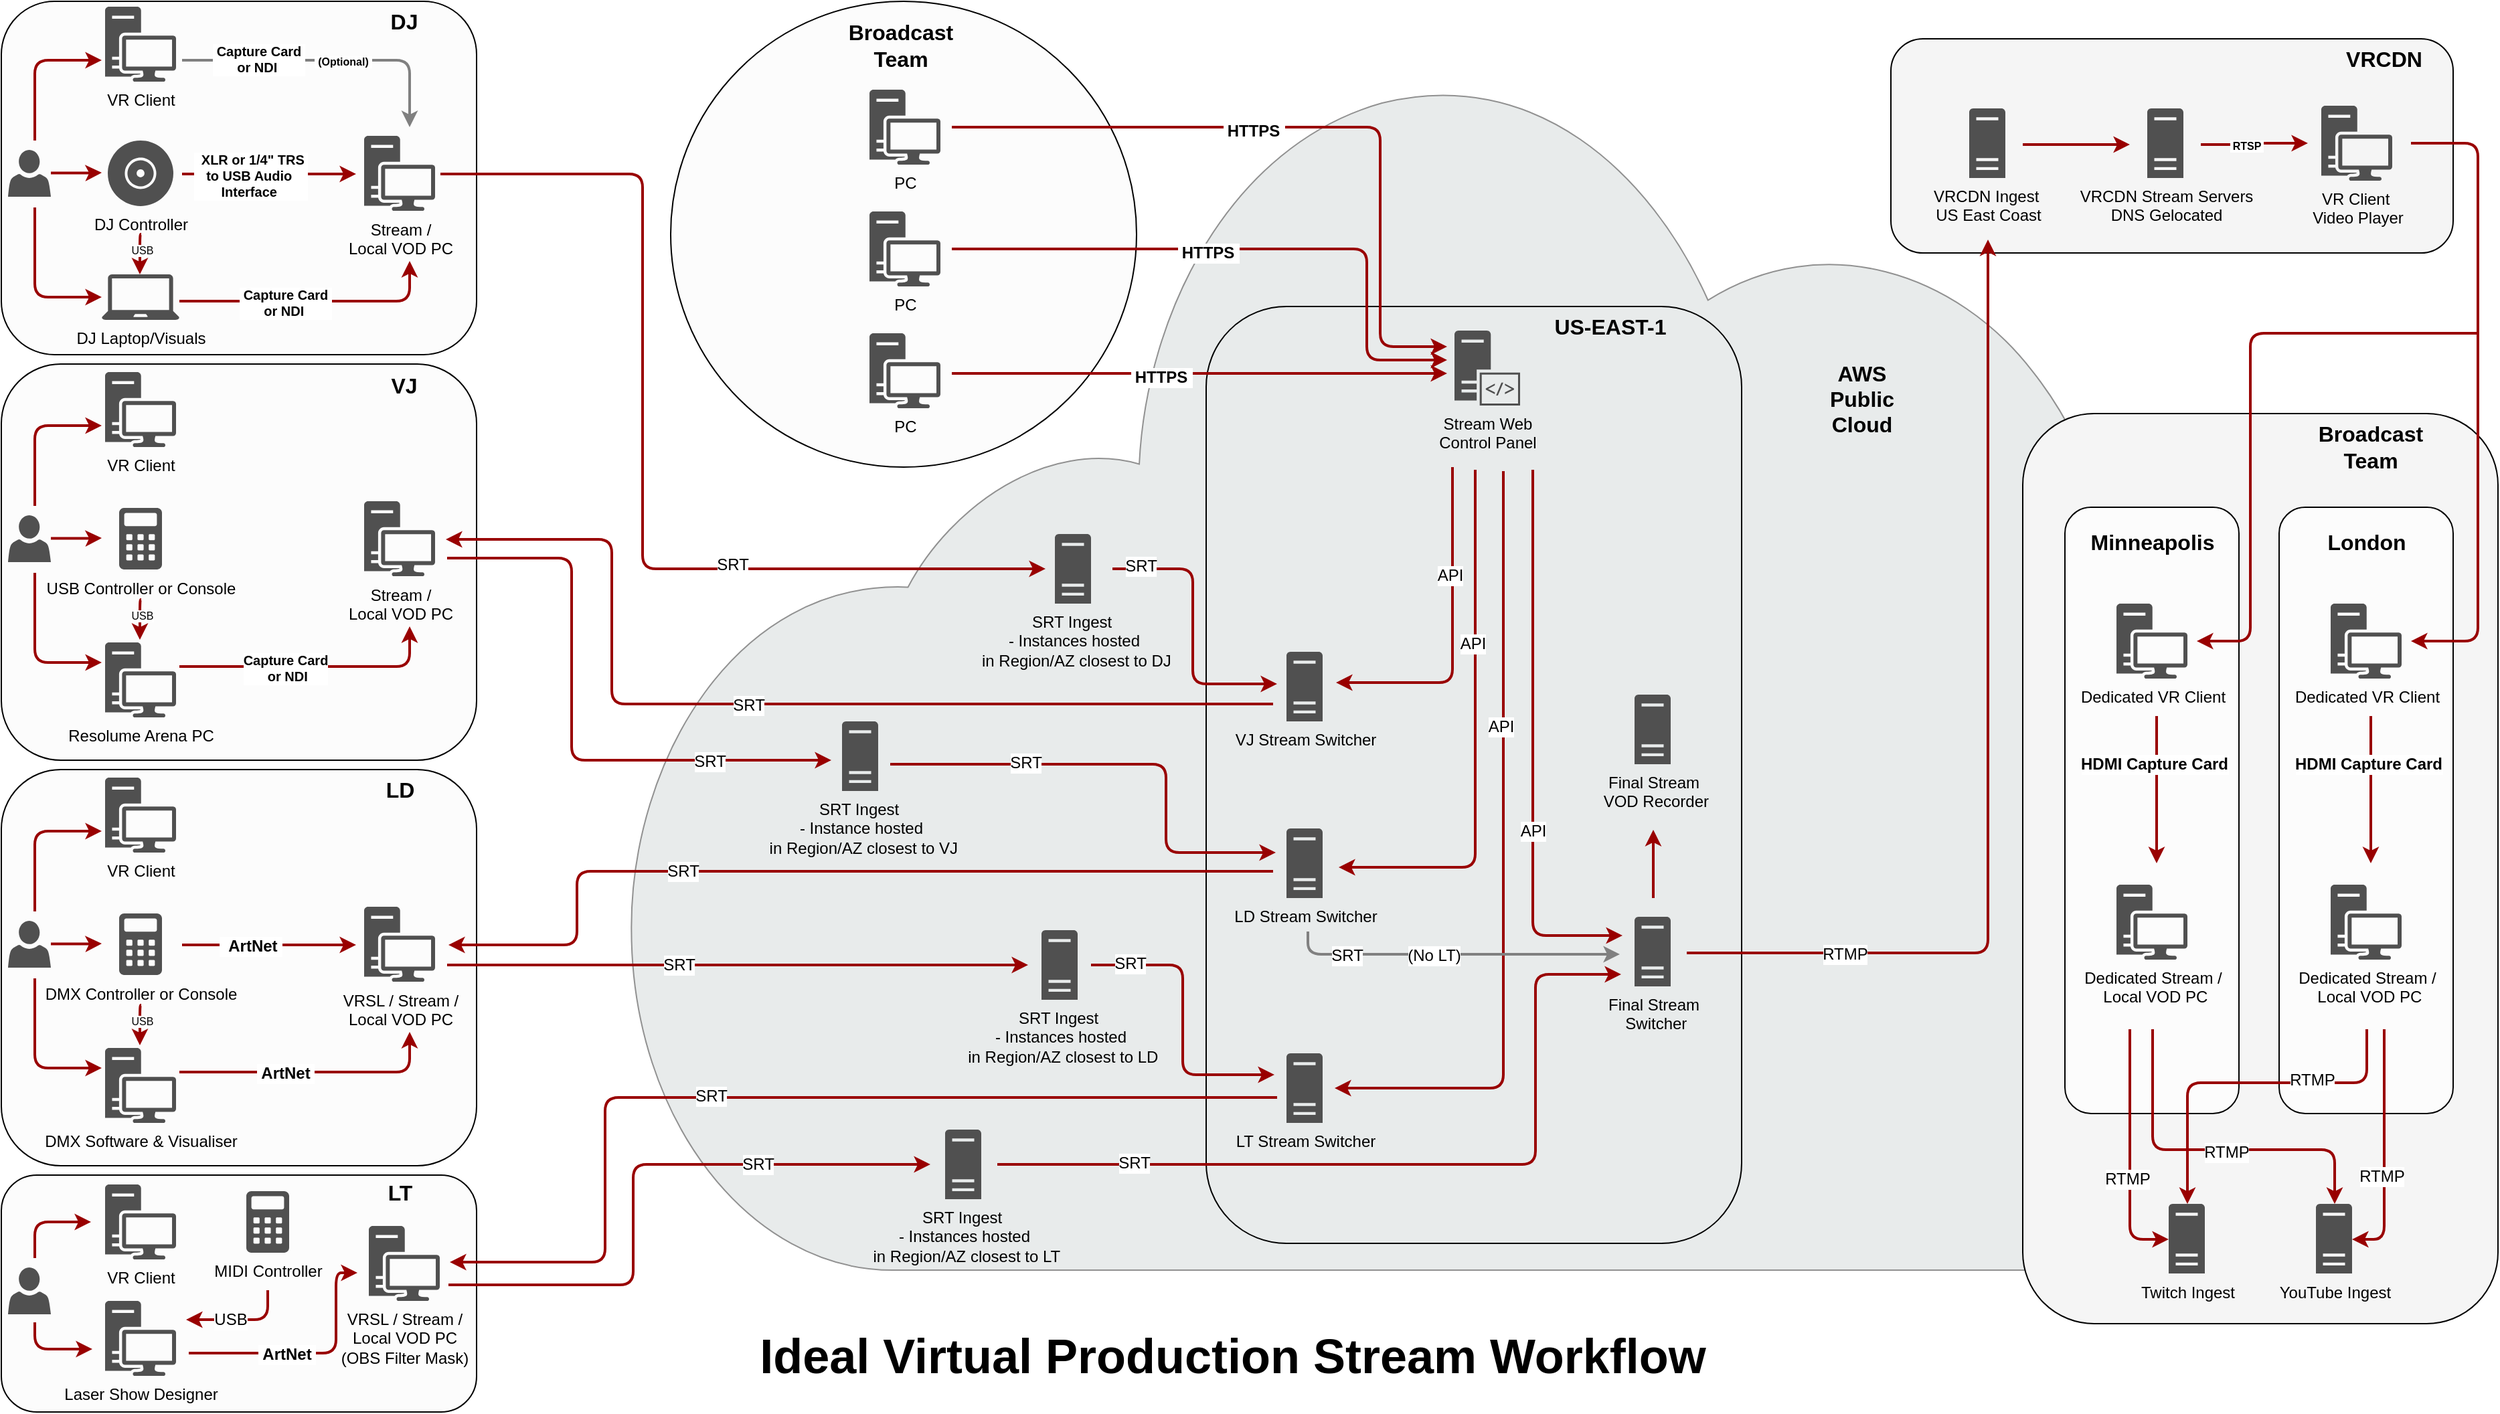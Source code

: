 <mxfile version="24.7.6">
  <diagram name="Page-1" id="c7558073-3199-34d8-9f00-42111426c3f3">
    <mxGraphModel dx="2074" dy="1204" grid="0" gridSize="10" guides="1" tooltips="1" connect="1" arrows="1" fold="1" page="1" pageScale="1" pageWidth="1920" pageHeight="1080" background="none" math="0" shadow="0">
      <root>
        <mxCell id="0" />
        <mxCell id="1" parent="0" />
        <mxCell id="5zzfdvalp0ISnl_wuwMz-347" value="" style="rounded=1;whiteSpace=wrap;html=1;fillStyle=solid;fillColor=#FCFCFC;" vertex="1" parent="1">
          <mxGeometry x="40" y="899" width="355" height="177" as="geometry" />
        </mxCell>
        <mxCell id="5zzfdvalp0ISnl_wuwMz-211" value="" style="sketch=0;pointerEvents=1;shadow=0;dashed=0;html=1;strokeColor=#919191;fillColor=#E8EBEB;labelPosition=center;verticalLabelPosition=bottom;outlineConnect=0;verticalAlign=top;align=center;shape=mxgraph.office.clouds.private_cloud;fillStyle=solid;" vertex="1" parent="1">
          <mxGeometry x="510" y="70" width="1220" height="900" as="geometry" />
        </mxCell>
        <mxCell id="5zzfdvalp0ISnl_wuwMz-296" value="" style="rounded=1;whiteSpace=wrap;html=1;fillColor=#E8EBEB;fillStyle=solid;" vertex="1" parent="1">
          <mxGeometry x="940" y="250" width="400" height="700" as="geometry" />
        </mxCell>
        <mxCell id="5zzfdvalp0ISnl_wuwMz-261" value="" style="rounded=1;whiteSpace=wrap;html=1;fillStyle=solid;fillColor=#F5F5F5;" vertex="1" parent="1">
          <mxGeometry x="1550" y="330" width="355" height="680" as="geometry" />
        </mxCell>
        <mxCell id="5zzfdvalp0ISnl_wuwMz-281" value="" style="rounded=1;whiteSpace=wrap;html=1;fillStyle=solid;fillColor=#FCFCFC;" vertex="1" parent="1">
          <mxGeometry x="1741.5" y="400" width="130" height="453" as="geometry" />
        </mxCell>
        <mxCell id="5zzfdvalp0ISnl_wuwMz-280" value="" style="rounded=1;whiteSpace=wrap;html=1;fillStyle=solid;fillColor=#FCFCFC;" vertex="1" parent="1">
          <mxGeometry x="1581.5" y="400" width="130" height="453" as="geometry" />
        </mxCell>
        <mxCell id="5zzfdvalp0ISnl_wuwMz-253" value="" style="rounded=1;whiteSpace=wrap;html=1;fillStyle=solid;fillColor=#F5F5F5;" vertex="1" parent="1">
          <mxGeometry x="1451.5" y="50" width="420" height="160" as="geometry" />
        </mxCell>
        <mxCell id="5zzfdvalp0ISnl_wuwMz-143" value="" style="ellipse;whiteSpace=wrap;html=1;aspect=fixed;fillStyle=solid;fillColor=#FCFCFC;" vertex="1" parent="1">
          <mxGeometry x="540" y="22" width="348" height="348" as="geometry" />
        </mxCell>
        <mxCell id="5zzfdvalp0ISnl_wuwMz-177" value="" style="rounded=1;whiteSpace=wrap;html=1;fillColor=#FCFCFC;fillStyle=auto;" vertex="1" parent="1">
          <mxGeometry x="40" y="293" width="355" height="296" as="geometry" />
        </mxCell>
        <mxCell id="5zzfdvalp0ISnl_wuwMz-176" value="" style="rounded=1;whiteSpace=wrap;html=1;fillStyle=solid;fillColor=#FCFCFC;" vertex="1" parent="1">
          <mxGeometry x="40" y="22" width="355" height="264" as="geometry" />
        </mxCell>
        <mxCell id="65" value="" style="edgeStyle=elbowEdgeStyle;elbow=horizontal;strokeColor=#808080;strokeWidth=2" parent="1" edge="1">
          <mxGeometry width="100" height="100" relative="1" as="geometry">
            <mxPoint x="175" y="66" as="sourcePoint" />
            <mxPoint x="345" y="116" as="targetPoint" />
            <Array as="points">
              <mxPoint x="345" y="66" />
            </Array>
          </mxGeometry>
        </mxCell>
        <mxCell id="5zzfdvalp0ISnl_wuwMz-123" value="&lt;div&gt;&lt;b&gt;&amp;nbsp;Capture Card&amp;nbsp;&lt;/b&gt;&lt;/div&gt;&lt;div&gt;&lt;b&gt;or NDI&amp;nbsp; &lt;/b&gt;&lt;/div&gt;" style="edgeLabel;html=1;align=center;verticalAlign=middle;resizable=0;points=[];fontSize=10;" vertex="1" connectable="0" parent="65">
          <mxGeometry x="-0.487" y="1" relative="1" as="geometry">
            <mxPoint as="offset" />
          </mxGeometry>
        </mxCell>
        <mxCell id="5zzfdvalp0ISnl_wuwMz-138" value="&amp;nbsp;(Optional)&amp;nbsp; " style="edgeLabel;html=1;align=center;verticalAlign=middle;resizable=0;points=[];fontSize=8;fontStyle=1" vertex="1" connectable="0" parent="65">
          <mxGeometry x="0.09" y="-1" relative="1" as="geometry">
            <mxPoint as="offset" />
          </mxGeometry>
        </mxCell>
        <mxCell id="5zzfdvalp0ISnl_wuwMz-101" value="VR Client" style="sketch=0;pointerEvents=1;shadow=0;dashed=0;html=1;strokeColor=none;fillColor=#505050;labelPosition=center;verticalLabelPosition=bottom;verticalAlign=top;outlineConnect=0;align=center;shape=mxgraph.office.devices.workstation;" vertex="1" parent="1">
          <mxGeometry x="117.5" y="26" width="53" height="56" as="geometry" />
        </mxCell>
        <mxCell id="5zzfdvalp0ISnl_wuwMz-102" value="" style="sketch=0;pointerEvents=1;shadow=0;dashed=0;html=1;strokeColor=none;fillColor=#505050;labelPosition=center;verticalLabelPosition=bottom;verticalAlign=top;outlineConnect=0;align=center;shape=mxgraph.office.users.user;" vertex="1" parent="1">
          <mxGeometry x="45" y="133" width="32" height="35" as="geometry" />
        </mxCell>
        <mxCell id="5zzfdvalp0ISnl_wuwMz-110" value="&lt;div&gt;DJ Laptop/Visuals&lt;/div&gt;" style="sketch=0;pointerEvents=1;shadow=0;dashed=0;html=1;strokeColor=none;fillColor=#505050;labelPosition=center;verticalLabelPosition=bottom;verticalAlign=top;outlineConnect=0;align=center;shape=mxgraph.office.devices.laptop;" vertex="1" parent="1">
          <mxGeometry x="115" y="226" width="58" height="34" as="geometry" />
        </mxCell>
        <mxCell id="5zzfdvalp0ISnl_wuwMz-121" value="" style="edgeStyle=elbowEdgeStyle;elbow=horizontal;strokeColor=#990000;strokeWidth=2" edge="1" parent="1">
          <mxGeometry width="100" height="100" relative="1" as="geometry">
            <mxPoint x="173" y="246" as="sourcePoint" />
            <mxPoint x="345" y="216" as="targetPoint" />
            <Array as="points">
              <mxPoint x="345" y="236" />
            </Array>
          </mxGeometry>
        </mxCell>
        <mxCell id="5zzfdvalp0ISnl_wuwMz-122" value="&lt;div&gt;&lt;b&gt;&amp;nbsp;Capture Card&amp;nbsp;&lt;/b&gt;&lt;/div&gt;&lt;div&gt;&lt;b&gt;or NDI&amp;nbsp; &lt;/b&gt;&lt;/div&gt;" style="edgeLabel;html=1;align=center;verticalAlign=middle;resizable=0;points=[];fontSize=10;" vertex="1" connectable="0" parent="5zzfdvalp0ISnl_wuwMz-121">
          <mxGeometry x="-0.218" y="-1" relative="1" as="geometry">
            <mxPoint as="offset" />
          </mxGeometry>
        </mxCell>
        <mxCell id="5zzfdvalp0ISnl_wuwMz-124" value="" style="edgeStyle=elbowEdgeStyle;elbow=horizontal;strokeColor=#990000;strokeWidth=2" edge="1" parent="1">
          <mxGeometry width="100" height="100" relative="1" as="geometry">
            <mxPoint x="175" y="151" as="sourcePoint" />
            <mxPoint x="305" y="151" as="targetPoint" />
            <Array as="points">
              <mxPoint x="255" y="256" />
            </Array>
          </mxGeometry>
        </mxCell>
        <mxCell id="5zzfdvalp0ISnl_wuwMz-125" value="&lt;div&gt;&lt;b&gt;&amp;nbsp; XLR or 1/4&quot; TRS&amp;nbsp;&lt;/b&gt;&lt;/div&gt;&lt;div&gt;&lt;b&gt;to USB Audio&amp;nbsp;&lt;/b&gt;&lt;/div&gt;&lt;div&gt;&lt;b&gt;Interface&amp;nbsp; &lt;br&gt;&lt;/b&gt;&lt;/div&gt;" style="edgeLabel;html=1;align=center;verticalAlign=middle;resizable=0;points=[];fontSize=10;" vertex="1" connectable="0" parent="5zzfdvalp0ISnl_wuwMz-124">
          <mxGeometry x="-0.218" y="-1" relative="1" as="geometry">
            <mxPoint as="offset" />
          </mxGeometry>
        </mxCell>
        <mxCell id="5zzfdvalp0ISnl_wuwMz-126" value="" style="edgeStyle=elbowEdgeStyle;elbow=horizontal;strokeColor=#990000;strokeWidth=2" edge="1" parent="1">
          <mxGeometry width="100" height="100" relative="1" as="geometry">
            <mxPoint x="65" y="126" as="sourcePoint" />
            <mxPoint x="115" y="66" as="targetPoint" />
            <Array as="points">
              <mxPoint x="65" y="66" />
            </Array>
          </mxGeometry>
        </mxCell>
        <mxCell id="5zzfdvalp0ISnl_wuwMz-128" value="" style="edgeStyle=elbowEdgeStyle;elbow=horizontal;strokeColor=#990000;strokeWidth=2" edge="1" parent="1" target="5zzfdvalp0ISnl_wuwMz-110">
          <mxGeometry width="100" height="100" relative="1" as="geometry">
            <mxPoint x="65" y="176" as="sourcePoint" />
            <mxPoint x="130" y="238.5" as="targetPoint" />
            <Array as="points">
              <mxPoint x="65" y="243" />
            </Array>
          </mxGeometry>
        </mxCell>
        <mxCell id="5zzfdvalp0ISnl_wuwMz-129" value="" style="edgeStyle=elbowEdgeStyle;elbow=horizontal;strokeColor=#990000;strokeWidth=2" edge="1" parent="1">
          <mxGeometry width="100" height="100" relative="1" as="geometry">
            <mxPoint x="77" y="150.26" as="sourcePoint" />
            <mxPoint x="115" y="150" as="targetPoint" />
            <Array as="points">
              <mxPoint x="105" y="150.26" />
            </Array>
          </mxGeometry>
        </mxCell>
        <mxCell id="5zzfdvalp0ISnl_wuwMz-97" value="Stream / &lt;br&gt;Local VOD PC" style="sketch=0;pointerEvents=1;shadow=0;dashed=0;html=1;strokeColor=none;fillColor=#505050;labelPosition=center;verticalLabelPosition=bottom;verticalAlign=top;outlineConnect=0;align=center;shape=mxgraph.office.devices.workstation;" vertex="1" parent="1">
          <mxGeometry x="311" y="122.5" width="53" height="56" as="geometry" />
        </mxCell>
        <mxCell id="5zzfdvalp0ISnl_wuwMz-96" value="&lt;div&gt;DJ Controller&lt;/div&gt;" style="sketch=0;pointerEvents=1;shadow=0;dashed=0;html=1;strokeColor=none;fillColor=#505050;labelPosition=center;verticalLabelPosition=bottom;verticalAlign=top;outlineConnect=0;align=center;shape=mxgraph.office.devices.cd_dvd;" vertex="1" parent="1">
          <mxGeometry x="119.5" y="126" width="49" height="49" as="geometry" />
        </mxCell>
        <mxCell id="5zzfdvalp0ISnl_wuwMz-130" value="" style="edgeStyle=elbowEdgeStyle;elbow=horizontal;strokeColor=#990000;strokeWidth=2" edge="1" parent="1">
          <mxGeometry width="100" height="100" relative="1" as="geometry">
            <mxPoint x="368" y="151" as="sourcePoint" />
            <mxPoint x="820" y="446" as="targetPoint" />
            <Array as="points">
              <mxPoint x="519" y="298" />
            </Array>
          </mxGeometry>
        </mxCell>
        <mxCell id="5zzfdvalp0ISnl_wuwMz-305" value="SRT" style="edgeLabel;html=1;align=center;verticalAlign=middle;resizable=0;points=[];fontSize=12;" vertex="1" connectable="0" parent="5zzfdvalp0ISnl_wuwMz-130">
          <mxGeometry x="0.373" y="3" relative="1" as="geometry">
            <mxPoint as="offset" />
          </mxGeometry>
        </mxCell>
        <mxCell id="5zzfdvalp0ISnl_wuwMz-135" value="" style="edgeStyle=elbowEdgeStyle;elbow=horizontal;strokeColor=#990000;strokeWidth=2" edge="1" parent="1" target="5zzfdvalp0ISnl_wuwMz-110">
          <mxGeometry width="100" height="100" relative="1" as="geometry">
            <mxPoint x="144.5" y="196" as="sourcePoint" />
            <mxPoint x="144" y="216" as="targetPoint" />
            <Array as="points">
              <mxPoint x="143.5" y="196" />
            </Array>
          </mxGeometry>
        </mxCell>
        <mxCell id="5zzfdvalp0ISnl_wuwMz-136" value="USB" style="edgeLabel;html=1;align=center;verticalAlign=middle;resizable=0;points=[];fontSize=8;" vertex="1" connectable="0" parent="5zzfdvalp0ISnl_wuwMz-135">
          <mxGeometry x="-0.146" y="1" relative="1" as="geometry">
            <mxPoint as="offset" />
          </mxGeometry>
        </mxCell>
        <mxCell id="5zzfdvalp0ISnl_wuwMz-99" value="&lt;div&gt;Stream Web&lt;/div&gt;&lt;div&gt;Control Panel&lt;br&gt;&lt;/div&gt;" style="sketch=0;pointerEvents=1;shadow=0;dashed=0;html=1;strokeColor=none;fillColor=#505050;labelPosition=center;verticalLabelPosition=bottom;verticalAlign=top;outlineConnect=0;align=center;shape=mxgraph.office.servers.server_side_code;" vertex="1" parent="1">
          <mxGeometry x="1125.5" y="268" width="49" height="56" as="geometry" />
        </mxCell>
        <mxCell id="5zzfdvalp0ISnl_wuwMz-100" value="&lt;div&gt;SRT Ingest&amp;nbsp;&lt;/div&gt;&lt;div&gt;- Instances hosted&lt;/div&gt;&lt;div&gt;&amp;nbsp;in Region/AZ closest to DJ&lt;/div&gt;" style="sketch=0;pointerEvents=1;shadow=0;dashed=0;html=1;strokeColor=none;fillColor=#505050;labelPosition=center;verticalLabelPosition=bottom;verticalAlign=top;outlineConnect=0;align=center;shape=mxgraph.office.servers.server_generic;" vertex="1" parent="1">
          <mxGeometry x="827" y="420" width="27" height="52" as="geometry" />
        </mxCell>
        <mxCell id="5zzfdvalp0ISnl_wuwMz-146" value="&lt;div&gt;VJ Stream Switcher&lt;br&gt;&lt;/div&gt;" style="sketch=0;pointerEvents=1;shadow=0;dashed=0;html=1;strokeColor=none;fillColor=#505050;labelPosition=center;verticalLabelPosition=bottom;verticalAlign=top;outlineConnect=0;align=center;shape=mxgraph.office.servers.server_generic;" vertex="1" parent="1">
          <mxGeometry x="1000" y="508" width="27" height="52" as="geometry" />
        </mxCell>
        <mxCell id="5zzfdvalp0ISnl_wuwMz-147" value="" style="edgeStyle=elbowEdgeStyle;elbow=horizontal;strokeColor=#990000;strokeWidth=2" edge="1" parent="1">
          <mxGeometry width="100" height="100" relative="1" as="geometry">
            <mxPoint x="870" y="446" as="sourcePoint" />
            <mxPoint x="993" y="532" as="targetPoint" />
            <Array as="points">
              <mxPoint x="930" y="560" />
            </Array>
          </mxGeometry>
        </mxCell>
        <mxCell id="5zzfdvalp0ISnl_wuwMz-325" value="SRT" style="edgeLabel;html=1;align=center;verticalAlign=middle;resizable=0;points=[];fontSize=12;" vertex="1" connectable="0" parent="5zzfdvalp0ISnl_wuwMz-147">
          <mxGeometry x="-0.799" y="2" relative="1" as="geometry">
            <mxPoint as="offset" />
          </mxGeometry>
        </mxCell>
        <mxCell id="5zzfdvalp0ISnl_wuwMz-149" value="" style="edgeStyle=elbowEdgeStyle;elbow=horizontal;strokeColor=#990000;strokeWidth=2" edge="1" parent="1">
          <mxGeometry width="100" height="100" relative="1" as="geometry">
            <mxPoint x="1124" y="370" as="sourcePoint" />
            <mxPoint x="1037" y="531" as="targetPoint" />
            <Array as="points">
              <mxPoint x="1124" y="529" />
            </Array>
          </mxGeometry>
        </mxCell>
        <mxCell id="5zzfdvalp0ISnl_wuwMz-152" value="API" style="edgeLabel;html=1;align=center;verticalAlign=middle;resizable=0;points=[];fontSize=12;" vertex="1" connectable="0" parent="5zzfdvalp0ISnl_wuwMz-149">
          <mxGeometry x="-0.35" y="-2" relative="1" as="geometry">
            <mxPoint as="offset" />
          </mxGeometry>
        </mxCell>
        <mxCell id="5zzfdvalp0ISnl_wuwMz-157" value="VR Client" style="sketch=0;pointerEvents=1;shadow=0;dashed=0;html=1;strokeColor=none;fillColor=#505050;labelPosition=center;verticalLabelPosition=bottom;verticalAlign=top;outlineConnect=0;align=center;shape=mxgraph.office.devices.workstation;" vertex="1" parent="1">
          <mxGeometry x="117.5" y="299" width="53" height="56" as="geometry" />
        </mxCell>
        <mxCell id="5zzfdvalp0ISnl_wuwMz-158" value="" style="sketch=0;pointerEvents=1;shadow=0;dashed=0;html=1;strokeColor=none;fillColor=#505050;labelPosition=center;verticalLabelPosition=bottom;verticalAlign=top;outlineConnect=0;align=center;shape=mxgraph.office.users.user;" vertex="1" parent="1">
          <mxGeometry x="45" y="406" width="32" height="35" as="geometry" />
        </mxCell>
        <mxCell id="5zzfdvalp0ISnl_wuwMz-160" value="" style="edgeStyle=elbowEdgeStyle;elbow=horizontal;strokeColor=#990000;strokeWidth=2" edge="1" parent="1">
          <mxGeometry width="100" height="100" relative="1" as="geometry">
            <mxPoint x="173" y="519" as="sourcePoint" />
            <mxPoint x="345" y="489" as="targetPoint" />
            <Array as="points">
              <mxPoint x="345" y="509" />
            </Array>
          </mxGeometry>
        </mxCell>
        <mxCell id="5zzfdvalp0ISnl_wuwMz-161" value="&lt;div&gt;Capture Card&lt;/div&gt;&lt;div&gt;&amp;nbsp;or NDI&lt;/div&gt;" style="edgeLabel;html=1;align=center;verticalAlign=middle;resizable=0;points=[];fontSize=10;fontStyle=1" vertex="1" connectable="0" parent="5zzfdvalp0ISnl_wuwMz-160">
          <mxGeometry x="-0.218" y="-1" relative="1" as="geometry">
            <mxPoint as="offset" />
          </mxGeometry>
        </mxCell>
        <mxCell id="5zzfdvalp0ISnl_wuwMz-164" value="" style="edgeStyle=elbowEdgeStyle;elbow=horizontal;strokeColor=#990000;strokeWidth=2" edge="1" parent="1">
          <mxGeometry width="100" height="100" relative="1" as="geometry">
            <mxPoint x="65" y="399" as="sourcePoint" />
            <mxPoint x="115" y="339" as="targetPoint" />
            <Array as="points">
              <mxPoint x="65" y="339" />
            </Array>
          </mxGeometry>
        </mxCell>
        <mxCell id="5zzfdvalp0ISnl_wuwMz-165" value="" style="edgeStyle=elbowEdgeStyle;elbow=horizontal;strokeColor=#990000;strokeWidth=2" edge="1" parent="1">
          <mxGeometry width="100" height="100" relative="1" as="geometry">
            <mxPoint x="65" y="449" as="sourcePoint" />
            <mxPoint x="115" y="516" as="targetPoint" />
            <Array as="points">
              <mxPoint x="65" y="516" />
            </Array>
          </mxGeometry>
        </mxCell>
        <mxCell id="5zzfdvalp0ISnl_wuwMz-166" value="" style="edgeStyle=elbowEdgeStyle;elbow=horizontal;strokeColor=#990000;strokeWidth=2" edge="1" parent="1">
          <mxGeometry width="100" height="100" relative="1" as="geometry">
            <mxPoint x="77" y="423.26" as="sourcePoint" />
            <mxPoint x="115" y="423" as="targetPoint" />
            <Array as="points">
              <mxPoint x="105" y="423.26" />
            </Array>
          </mxGeometry>
        </mxCell>
        <mxCell id="5zzfdvalp0ISnl_wuwMz-167" value="Stream / &lt;br&gt;Local VOD PC" style="sketch=0;pointerEvents=1;shadow=0;dashed=0;html=1;strokeColor=none;fillColor=#505050;labelPosition=center;verticalLabelPosition=bottom;verticalAlign=top;outlineConnect=0;align=center;shape=mxgraph.office.devices.workstation;" vertex="1" parent="1">
          <mxGeometry x="311" y="395.5" width="53" height="56" as="geometry" />
        </mxCell>
        <mxCell id="5zzfdvalp0ISnl_wuwMz-170" value="" style="edgeStyle=elbowEdgeStyle;elbow=horizontal;strokeColor=#990000;strokeWidth=2" edge="1" parent="1">
          <mxGeometry width="100" height="100" relative="1" as="geometry">
            <mxPoint x="144.5" y="469" as="sourcePoint" />
            <mxPoint x="143.5" y="499" as="targetPoint" />
            <Array as="points">
              <mxPoint x="143.5" y="469" />
            </Array>
          </mxGeometry>
        </mxCell>
        <mxCell id="5zzfdvalp0ISnl_wuwMz-171" value="USB" style="edgeLabel;html=1;align=center;verticalAlign=middle;resizable=0;points=[];fontSize=8;" vertex="1" connectable="0" parent="5zzfdvalp0ISnl_wuwMz-170">
          <mxGeometry x="-0.146" y="1" relative="1" as="geometry">
            <mxPoint as="offset" />
          </mxGeometry>
        </mxCell>
        <mxCell id="5zzfdvalp0ISnl_wuwMz-172" value="USB Controller or Console" style="sketch=0;pointerEvents=1;shadow=0;dashed=0;html=1;strokeColor=none;fillColor=#505050;labelPosition=center;verticalLabelPosition=bottom;verticalAlign=top;outlineConnect=0;align=center;shape=mxgraph.office.concepts.calculator;" vertex="1" parent="1">
          <mxGeometry x="128" y="400.5" width="32" height="46" as="geometry" />
        </mxCell>
        <mxCell id="5zzfdvalp0ISnl_wuwMz-173" value="Resolume Arena PC" style="sketch=0;pointerEvents=1;shadow=0;dashed=0;html=1;strokeColor=none;fillColor=#505050;labelPosition=center;verticalLabelPosition=bottom;verticalAlign=top;outlineConnect=0;align=center;shape=mxgraph.office.devices.workstation;" vertex="1" parent="1">
          <mxGeometry x="117.5" y="501" width="53" height="56" as="geometry" />
        </mxCell>
        <mxCell id="5zzfdvalp0ISnl_wuwMz-178" value="DJ" style="text;strokeColor=none;fillColor=none;html=1;align=center;verticalAlign=middle;whiteSpace=wrap;rounded=0;fontSize=16;fontStyle=1" vertex="1" parent="1">
          <mxGeometry x="311" y="22" width="60" height="30" as="geometry" />
        </mxCell>
        <mxCell id="5zzfdvalp0ISnl_wuwMz-179" value="VJ" style="text;strokeColor=none;fillColor=none;html=1;align=center;verticalAlign=middle;whiteSpace=wrap;rounded=0;fontSize=16;fontStyle=1" vertex="1" parent="1">
          <mxGeometry x="311" y="294" width="60" height="30" as="geometry" />
        </mxCell>
        <mxCell id="5zzfdvalp0ISnl_wuwMz-181" value="" style="edgeStyle=elbowEdgeStyle;elbow=horizontal;strokeColor=#990000;strokeWidth=2;" edge="1" parent="1">
          <mxGeometry width="100" height="100" relative="1" as="geometry">
            <mxPoint x="990" y="547" as="sourcePoint" />
            <mxPoint x="372" y="424" as="targetPoint" />
            <Array as="points">
              <mxPoint x="496" y="505" />
            </Array>
          </mxGeometry>
        </mxCell>
        <mxCell id="5zzfdvalp0ISnl_wuwMz-321" value="SRT" style="edgeLabel;html=1;align=center;verticalAlign=middle;resizable=0;points=[];fontSize=12;" vertex="1" connectable="0" parent="5zzfdvalp0ISnl_wuwMz-181">
          <mxGeometry x="0.058" y="1" relative="1" as="geometry">
            <mxPoint as="offset" />
          </mxGeometry>
        </mxCell>
        <mxCell id="5zzfdvalp0ISnl_wuwMz-184" value="" style="edgeStyle=elbowEdgeStyle;elbow=horizontal;strokeColor=#990000;strokeWidth=2" edge="1" parent="1">
          <mxGeometry width="100" height="100" relative="1" as="geometry">
            <mxPoint x="373" y="438" as="sourcePoint" />
            <mxPoint x="660" y="589" as="targetPoint" />
            <Array as="points">
              <mxPoint x="466" y="519" />
            </Array>
          </mxGeometry>
        </mxCell>
        <mxCell id="5zzfdvalp0ISnl_wuwMz-367" value="SRT" style="edgeLabel;html=1;align=center;verticalAlign=middle;resizable=0;points=[];fontSize=12;" vertex="1" connectable="0" parent="5zzfdvalp0ISnl_wuwMz-184">
          <mxGeometry x="0.585" y="-1" relative="1" as="geometry">
            <mxPoint as="offset" />
          </mxGeometry>
        </mxCell>
        <mxCell id="5zzfdvalp0ISnl_wuwMz-186" value="&lt;div&gt;VRCDN Ingest&amp;nbsp;&lt;/div&gt;&lt;div&gt;US East Coast&lt;/div&gt;" style="sketch=0;pointerEvents=1;shadow=0;dashed=0;html=1;strokeColor=none;fillColor=#505050;labelPosition=center;verticalLabelPosition=bottom;verticalAlign=top;outlineConnect=0;align=center;shape=mxgraph.office.servers.server_generic;" vertex="1" parent="1">
          <mxGeometry x="1510" y="102" width="27" height="52" as="geometry" />
        </mxCell>
        <mxCell id="5zzfdvalp0ISnl_wuwMz-188" value="&lt;div&gt;VRCDN Stream Servers&lt;/div&gt;&lt;div&gt;DNS Gelocated&lt;br&gt;&lt;/div&gt;" style="sketch=0;pointerEvents=1;shadow=0;dashed=0;html=1;strokeColor=none;fillColor=#505050;labelPosition=center;verticalLabelPosition=bottom;verticalAlign=top;outlineConnect=0;align=center;shape=mxgraph.office.servers.server_generic;" vertex="1" parent="1">
          <mxGeometry x="1643" y="102" width="27" height="52" as="geometry" />
        </mxCell>
        <mxCell id="5zzfdvalp0ISnl_wuwMz-189" value="&lt;div&gt;VR Client&amp;nbsp;&lt;/div&gt;&lt;div&gt;Video Player&lt;/div&gt;" style="sketch=0;pointerEvents=1;shadow=0;dashed=0;html=1;strokeColor=none;fillColor=#505050;labelPosition=center;verticalLabelPosition=bottom;verticalAlign=top;outlineConnect=0;align=center;shape=mxgraph.office.devices.workstation;" vertex="1" parent="1">
          <mxGeometry x="1773" y="100" width="53" height="56" as="geometry" />
        </mxCell>
        <mxCell id="5zzfdvalp0ISnl_wuwMz-190" value="" style="edgeStyle=elbowEdgeStyle;elbow=horizontal;strokeColor=#990000;strokeWidth=2" edge="1" parent="1">
          <mxGeometry width="100" height="100" relative="1" as="geometry">
            <mxPoint x="1550" y="129" as="sourcePoint" />
            <mxPoint x="1630" y="129" as="targetPoint" />
            <Array as="points">
              <mxPoint x="1593" y="129" />
            </Array>
          </mxGeometry>
        </mxCell>
        <mxCell id="5zzfdvalp0ISnl_wuwMz-191" value="" style="edgeStyle=elbowEdgeStyle;elbow=horizontal;strokeColor=#990000;strokeWidth=2" edge="1" parent="1">
          <mxGeometry width="100" height="100" relative="1" as="geometry">
            <mxPoint x="1683" y="129" as="sourcePoint" />
            <mxPoint x="1763" y="128" as="targetPoint" />
            <Array as="points">
              <mxPoint x="1723" y="129" />
            </Array>
          </mxGeometry>
        </mxCell>
        <mxCell id="5zzfdvalp0ISnl_wuwMz-192" value="&lt;b&gt;&amp;nbsp;RTSP&amp;nbsp; &lt;br&gt;&lt;/b&gt;" style="edgeLabel;html=1;align=center;verticalAlign=middle;resizable=0;points=[];fontSize=8;" vertex="1" connectable="0" parent="5zzfdvalp0ISnl_wuwMz-191">
          <mxGeometry x="-0.179" y="-1" relative="1" as="geometry">
            <mxPoint as="offset" />
          </mxGeometry>
        </mxCell>
        <mxCell id="5zzfdvalp0ISnl_wuwMz-195" value="" style="rounded=1;whiteSpace=wrap;html=1;fillStyle=solid;fillColor=#FCFCFC;" vertex="1" parent="1">
          <mxGeometry x="40" y="596" width="355" height="296" as="geometry" />
        </mxCell>
        <mxCell id="5zzfdvalp0ISnl_wuwMz-196" value="VR Client" style="sketch=0;pointerEvents=1;shadow=0;dashed=0;html=1;strokeColor=none;fillColor=#505050;labelPosition=center;verticalLabelPosition=bottom;verticalAlign=top;outlineConnect=0;align=center;shape=mxgraph.office.devices.workstation;" vertex="1" parent="1">
          <mxGeometry x="117.5" y="602" width="53" height="56" as="geometry" />
        </mxCell>
        <mxCell id="5zzfdvalp0ISnl_wuwMz-197" value="" style="sketch=0;pointerEvents=1;shadow=0;dashed=0;html=1;strokeColor=none;fillColor=#505050;labelPosition=center;verticalLabelPosition=bottom;verticalAlign=top;outlineConnect=0;align=center;shape=mxgraph.office.users.user;" vertex="1" parent="1">
          <mxGeometry x="45" y="709" width="32" height="35" as="geometry" />
        </mxCell>
        <mxCell id="5zzfdvalp0ISnl_wuwMz-198" value="" style="edgeStyle=elbowEdgeStyle;elbow=horizontal;strokeColor=#990000;strokeWidth=2" edge="1" parent="1">
          <mxGeometry width="100" height="100" relative="1" as="geometry">
            <mxPoint x="173" y="822" as="sourcePoint" />
            <mxPoint x="345" y="792" as="targetPoint" />
            <Array as="points">
              <mxPoint x="345" y="812" />
            </Array>
          </mxGeometry>
        </mxCell>
        <mxCell id="5zzfdvalp0ISnl_wuwMz-199" value="&lt;div&gt;&lt;b&gt;&amp;nbsp;ArtNet&amp;nbsp; &lt;/b&gt;&lt;/div&gt;" style="edgeLabel;html=1;align=center;verticalAlign=middle;resizable=0;points=[];fontSize=12;" vertex="1" connectable="0" parent="5zzfdvalp0ISnl_wuwMz-198">
          <mxGeometry x="-0.218" y="-1" relative="1" as="geometry">
            <mxPoint as="offset" />
          </mxGeometry>
        </mxCell>
        <mxCell id="5zzfdvalp0ISnl_wuwMz-200" value="" style="edgeStyle=elbowEdgeStyle;elbow=horizontal;strokeColor=#990000;strokeWidth=2" edge="1" parent="1">
          <mxGeometry width="100" height="100" relative="1" as="geometry">
            <mxPoint x="175" y="727" as="sourcePoint" />
            <mxPoint x="305" y="727" as="targetPoint" />
            <Array as="points">
              <mxPoint x="255" y="832" />
            </Array>
          </mxGeometry>
        </mxCell>
        <mxCell id="5zzfdvalp0ISnl_wuwMz-201" value="&lt;div&gt;&lt;b&gt;&amp;nbsp; ArtNet&amp;nbsp; &lt;br&gt;&lt;/b&gt;&lt;/div&gt;" style="edgeLabel;html=1;align=center;verticalAlign=middle;resizable=0;points=[];fontSize=12;" vertex="1" connectable="0" parent="5zzfdvalp0ISnl_wuwMz-200">
          <mxGeometry x="-0.218" y="-1" relative="1" as="geometry">
            <mxPoint as="offset" />
          </mxGeometry>
        </mxCell>
        <mxCell id="5zzfdvalp0ISnl_wuwMz-202" value="" style="edgeStyle=elbowEdgeStyle;elbow=horizontal;strokeColor=#990000;strokeWidth=2" edge="1" parent="1">
          <mxGeometry width="100" height="100" relative="1" as="geometry">
            <mxPoint x="65" y="702" as="sourcePoint" />
            <mxPoint x="115" y="642" as="targetPoint" />
            <Array as="points">
              <mxPoint x="65" y="642" />
            </Array>
          </mxGeometry>
        </mxCell>
        <mxCell id="5zzfdvalp0ISnl_wuwMz-203" value="" style="edgeStyle=elbowEdgeStyle;elbow=horizontal;strokeColor=#990000;strokeWidth=2" edge="1" parent="1">
          <mxGeometry width="100" height="100" relative="1" as="geometry">
            <mxPoint x="65" y="752" as="sourcePoint" />
            <mxPoint x="115" y="819" as="targetPoint" />
            <Array as="points">
              <mxPoint x="65" y="819" />
            </Array>
          </mxGeometry>
        </mxCell>
        <mxCell id="5zzfdvalp0ISnl_wuwMz-204" value="" style="edgeStyle=elbowEdgeStyle;elbow=horizontal;strokeColor=#990000;strokeWidth=2" edge="1" parent="1">
          <mxGeometry width="100" height="100" relative="1" as="geometry">
            <mxPoint x="77" y="726.26" as="sourcePoint" />
            <mxPoint x="115" y="726" as="targetPoint" />
            <Array as="points">
              <mxPoint x="105" y="726.26" />
            </Array>
          </mxGeometry>
        </mxCell>
        <mxCell id="5zzfdvalp0ISnl_wuwMz-205" value="VRSL / Stream / &lt;br&gt;Local VOD PC" style="sketch=0;pointerEvents=1;shadow=0;dashed=0;html=1;strokeColor=none;fillColor=#505050;labelPosition=center;verticalLabelPosition=bottom;verticalAlign=top;outlineConnect=0;align=center;shape=mxgraph.office.devices.workstation;" vertex="1" parent="1">
          <mxGeometry x="311" y="698.5" width="53" height="56" as="geometry" />
        </mxCell>
        <mxCell id="5zzfdvalp0ISnl_wuwMz-206" value="" style="edgeStyle=elbowEdgeStyle;elbow=horizontal;strokeColor=#990000;strokeWidth=2" edge="1" parent="1">
          <mxGeometry width="100" height="100" relative="1" as="geometry">
            <mxPoint x="144.5" y="772" as="sourcePoint" />
            <mxPoint x="143.5" y="802" as="targetPoint" />
            <Array as="points">
              <mxPoint x="143.5" y="772" />
            </Array>
          </mxGeometry>
        </mxCell>
        <mxCell id="5zzfdvalp0ISnl_wuwMz-207" value="USB" style="edgeLabel;html=1;align=center;verticalAlign=middle;resizable=0;points=[];fontSize=8;" vertex="1" connectable="0" parent="5zzfdvalp0ISnl_wuwMz-206">
          <mxGeometry x="-0.146" y="1" relative="1" as="geometry">
            <mxPoint as="offset" />
          </mxGeometry>
        </mxCell>
        <mxCell id="5zzfdvalp0ISnl_wuwMz-208" value="DMX Controller or Console" style="sketch=0;pointerEvents=1;shadow=0;dashed=0;html=1;strokeColor=none;fillColor=#505050;labelPosition=center;verticalLabelPosition=bottom;verticalAlign=top;outlineConnect=0;align=center;shape=mxgraph.office.concepts.calculator;" vertex="1" parent="1">
          <mxGeometry x="128" y="703.5" width="32" height="46" as="geometry" />
        </mxCell>
        <mxCell id="5zzfdvalp0ISnl_wuwMz-209" value="DMX Software &amp;amp; Visualiser" style="sketch=0;pointerEvents=1;shadow=0;dashed=0;html=1;strokeColor=none;fillColor=#505050;labelPosition=center;verticalLabelPosition=bottom;verticalAlign=top;outlineConnect=0;align=center;shape=mxgraph.office.devices.workstation;" vertex="1" parent="1">
          <mxGeometry x="117.5" y="804" width="53" height="56" as="geometry" />
        </mxCell>
        <mxCell id="5zzfdvalp0ISnl_wuwMz-210" value="LD" style="text;strokeColor=none;fillColor=none;html=1;align=center;verticalAlign=middle;whiteSpace=wrap;rounded=0;fontSize=16;fontStyle=1" vertex="1" parent="1">
          <mxGeometry x="307.5" y="596" width="60" height="30" as="geometry" />
        </mxCell>
        <mxCell id="5zzfdvalp0ISnl_wuwMz-212" value="&lt;div&gt;SRT Ingest&amp;nbsp;&lt;/div&gt;&lt;div&gt;- Instance hosted&lt;/div&gt;&lt;div&gt;&amp;nbsp;in Region/AZ closest to VJ&lt;/div&gt;" style="sketch=0;pointerEvents=1;shadow=0;dashed=0;html=1;strokeColor=none;fillColor=#505050;labelPosition=center;verticalLabelPosition=bottom;verticalAlign=top;outlineConnect=0;align=center;shape=mxgraph.office.servers.server_generic;" vertex="1" parent="1">
          <mxGeometry x="668" y="560" width="27" height="52" as="geometry" />
        </mxCell>
        <mxCell id="5zzfdvalp0ISnl_wuwMz-213" value="&lt;div&gt;SRT Ingest&amp;nbsp;&lt;/div&gt;&lt;div&gt;- Instances hosted&lt;/div&gt;&lt;div&gt;&amp;nbsp;in Region/AZ closest to LD&lt;/div&gt;" style="sketch=0;pointerEvents=1;shadow=0;dashed=0;html=1;strokeColor=none;fillColor=#505050;labelPosition=center;verticalLabelPosition=bottom;verticalAlign=top;outlineConnect=0;align=center;shape=mxgraph.office.servers.server_generic;" vertex="1" parent="1">
          <mxGeometry x="817" y="716" width="27" height="52" as="geometry" />
        </mxCell>
        <mxCell id="5zzfdvalp0ISnl_wuwMz-220" value="" style="edgeStyle=elbowEdgeStyle;elbow=horizontal;strokeColor=#990000;strokeWidth=2" edge="1" parent="1">
          <mxGeometry width="100" height="100" relative="1" as="geometry">
            <mxPoint x="990" y="672" as="sourcePoint" />
            <mxPoint x="374" y="727" as="targetPoint" />
            <Array as="points">
              <mxPoint x="470" y="820" />
            </Array>
          </mxGeometry>
        </mxCell>
        <mxCell id="5zzfdvalp0ISnl_wuwMz-366" value="SRT" style="edgeLabel;html=1;align=center;verticalAlign=middle;resizable=0;points=[];fontSize=12;" vertex="1" connectable="0" parent="5zzfdvalp0ISnl_wuwMz-220">
          <mxGeometry x="0.315" relative="1" as="geometry">
            <mxPoint as="offset" />
          </mxGeometry>
        </mxCell>
        <mxCell id="5zzfdvalp0ISnl_wuwMz-221" value="" style="edgeStyle=elbowEdgeStyle;elbow=horizontal;strokeColor=#990000;strokeWidth=2" edge="1" parent="1">
          <mxGeometry width="100" height="100" relative="1" as="geometry">
            <mxPoint x="373" y="742" as="sourcePoint" />
            <mxPoint x="807" y="742" as="targetPoint" />
            <Array as="points" />
          </mxGeometry>
        </mxCell>
        <mxCell id="5zzfdvalp0ISnl_wuwMz-323" value="SRT" style="edgeLabel;html=1;align=center;verticalAlign=middle;resizable=0;points=[];fontSize=12;" vertex="1" connectable="0" parent="5zzfdvalp0ISnl_wuwMz-221">
          <mxGeometry x="-0.203" relative="1" as="geometry">
            <mxPoint as="offset" />
          </mxGeometry>
        </mxCell>
        <mxCell id="5zzfdvalp0ISnl_wuwMz-224" value="" style="edgeStyle=elbowEdgeStyle;elbow=horizontal;strokeColor=#990000;strokeWidth=2" edge="1" parent="1">
          <mxGeometry width="100" height="100" relative="1" as="geometry">
            <mxPoint x="704" y="592" as="sourcePoint" />
            <mxPoint x="992" y="658" as="targetPoint" />
            <Array as="points">
              <mxPoint x="910" y="630" />
            </Array>
          </mxGeometry>
        </mxCell>
        <mxCell id="5zzfdvalp0ISnl_wuwMz-225" value="SRT" style="edgeLabel;html=1;align=center;verticalAlign=middle;resizable=0;points=[];fontSize=12;" vertex="1" connectable="0" parent="5zzfdvalp0ISnl_wuwMz-224">
          <mxGeometry x="-0.428" y="1" relative="1" as="geometry">
            <mxPoint as="offset" />
          </mxGeometry>
        </mxCell>
        <mxCell id="5zzfdvalp0ISnl_wuwMz-228" value="PC" style="sketch=0;pointerEvents=1;shadow=0;dashed=0;html=1;strokeColor=none;fillColor=#505050;labelPosition=center;verticalLabelPosition=bottom;verticalAlign=top;outlineConnect=0;align=center;shape=mxgraph.office.devices.workstation;" vertex="1" parent="1">
          <mxGeometry x="688.5" y="179" width="53" height="56" as="geometry" />
        </mxCell>
        <mxCell id="5zzfdvalp0ISnl_wuwMz-229" value="Broadcast Team" style="text;strokeColor=none;fillColor=none;html=1;align=center;verticalAlign=middle;whiteSpace=wrap;rounded=0;fontSize=16;fontStyle=1" vertex="1" parent="1">
          <mxGeometry x="681.5" y="40" width="60" height="30" as="geometry" />
        </mxCell>
        <mxCell id="5zzfdvalp0ISnl_wuwMz-230" value="" style="edgeStyle=elbowEdgeStyle;elbow=horizontal;strokeColor=#990000;strokeWidth=2" edge="1" parent="1">
          <mxGeometry width="100" height="100" relative="1" as="geometry">
            <mxPoint x="750" y="207" as="sourcePoint" />
            <mxPoint x="1120" y="290" as="targetPoint" />
            <Array as="points">
              <mxPoint x="1060" y="260" />
            </Array>
          </mxGeometry>
        </mxCell>
        <mxCell id="5zzfdvalp0ISnl_wuwMz-232" value="&lt;b&gt;&amp;nbsp;HTTPS&amp;nbsp; &lt;br&gt;&lt;/b&gt;" style="edgeLabel;html=1;align=center;verticalAlign=middle;resizable=0;points=[];fontSize=12;" vertex="1" connectable="0" parent="5zzfdvalp0ISnl_wuwMz-230">
          <mxGeometry x="-0.158" y="-3" relative="1" as="geometry">
            <mxPoint as="offset" />
          </mxGeometry>
        </mxCell>
        <mxCell id="5zzfdvalp0ISnl_wuwMz-233" value="PC" style="sketch=0;pointerEvents=1;shadow=0;dashed=0;html=1;strokeColor=none;fillColor=#505050;labelPosition=center;verticalLabelPosition=bottom;verticalAlign=top;outlineConnect=0;align=center;shape=mxgraph.office.devices.workstation;" vertex="1" parent="1">
          <mxGeometry x="688.5" y="88" width="53" height="56" as="geometry" />
        </mxCell>
        <mxCell id="5zzfdvalp0ISnl_wuwMz-234" value="PC" style="sketch=0;pointerEvents=1;shadow=0;dashed=0;html=1;strokeColor=none;fillColor=#505050;labelPosition=center;verticalLabelPosition=bottom;verticalAlign=top;outlineConnect=0;align=center;shape=mxgraph.office.devices.workstation;" vertex="1" parent="1">
          <mxGeometry x="688.5" y="270" width="53" height="56" as="geometry" />
        </mxCell>
        <mxCell id="5zzfdvalp0ISnl_wuwMz-235" value="" style="edgeStyle=elbowEdgeStyle;elbow=horizontal;strokeColor=#990000;strokeWidth=2" edge="1" parent="1">
          <mxGeometry width="100" height="100" relative="1" as="geometry">
            <mxPoint x="750" y="116" as="sourcePoint" />
            <mxPoint x="1120" y="280" as="targetPoint" />
            <Array as="points">
              <mxPoint x="1070" y="200" />
            </Array>
          </mxGeometry>
        </mxCell>
        <mxCell id="5zzfdvalp0ISnl_wuwMz-237" value="&lt;b&gt;&amp;nbsp;HTTPS&amp;nbsp; &lt;br&gt;&lt;/b&gt;" style="edgeLabel;html=1;align=center;verticalAlign=middle;resizable=0;points=[];fontSize=12;" vertex="1" connectable="0" parent="5zzfdvalp0ISnl_wuwMz-235">
          <mxGeometry x="-0.158" y="-3" relative="1" as="geometry">
            <mxPoint as="offset" />
          </mxGeometry>
        </mxCell>
        <mxCell id="5zzfdvalp0ISnl_wuwMz-238" value="" style="edgeStyle=elbowEdgeStyle;elbow=horizontal;strokeColor=#990000;strokeWidth=2" edge="1" parent="1">
          <mxGeometry width="100" height="100" relative="1" as="geometry">
            <mxPoint x="750" y="300" as="sourcePoint" />
            <mxPoint x="1120" y="300" as="targetPoint" />
            <Array as="points">
              <mxPoint x="1010" y="298" />
            </Array>
          </mxGeometry>
        </mxCell>
        <mxCell id="5zzfdvalp0ISnl_wuwMz-239" value="&lt;b&gt;&amp;nbsp;HTTPS&amp;nbsp; &lt;br&gt;&lt;/b&gt;" style="edgeLabel;html=1;align=center;verticalAlign=middle;resizable=0;points=[];fontSize=12;" vertex="1" connectable="0" parent="5zzfdvalp0ISnl_wuwMz-238">
          <mxGeometry x="-0.158" y="-3" relative="1" as="geometry">
            <mxPoint as="offset" />
          </mxGeometry>
        </mxCell>
        <mxCell id="5zzfdvalp0ISnl_wuwMz-240" value="&lt;div&gt;LD Stream Switcher&lt;br&gt;&lt;/div&gt;" style="sketch=0;pointerEvents=1;shadow=0;dashed=0;html=1;strokeColor=none;fillColor=#505050;labelPosition=center;verticalLabelPosition=bottom;verticalAlign=top;outlineConnect=0;align=center;shape=mxgraph.office.servers.server_generic;" vertex="1" parent="1">
          <mxGeometry x="1000" y="640" width="27" height="52" as="geometry" />
        </mxCell>
        <mxCell id="5zzfdvalp0ISnl_wuwMz-241" value="&lt;div&gt;Final Stream&lt;/div&gt;&lt;div&gt;&amp;nbsp;Switcher&lt;br&gt;&lt;/div&gt;" style="sketch=0;pointerEvents=1;shadow=0;dashed=0;html=1;strokeColor=none;fillColor=#505050;labelPosition=center;verticalLabelPosition=bottom;verticalAlign=top;outlineConnect=0;align=center;shape=mxgraph.office.servers.server_generic;" vertex="1" parent="1">
          <mxGeometry x="1260" y="706" width="27" height="52" as="geometry" />
        </mxCell>
        <mxCell id="5zzfdvalp0ISnl_wuwMz-242" value="" style="edgeStyle=elbowEdgeStyle;elbow=horizontal;strokeColor=#990000;strokeWidth=2" edge="1" parent="1">
          <mxGeometry width="100" height="100" relative="1" as="geometry">
            <mxPoint x="784" y="891" as="sourcePoint" />
            <mxPoint x="1250" y="749" as="targetPoint" />
            <Array as="points">
              <mxPoint x="1186" y="845" />
            </Array>
          </mxGeometry>
        </mxCell>
        <mxCell id="5zzfdvalp0ISnl_wuwMz-346" value="SRT" style="edgeLabel;html=1;align=center;verticalAlign=middle;resizable=0;points=[];fontSize=12;" vertex="1" connectable="0" parent="5zzfdvalp0ISnl_wuwMz-242">
          <mxGeometry x="-0.664" y="1" relative="1" as="geometry">
            <mxPoint as="offset" />
          </mxGeometry>
        </mxCell>
        <mxCell id="5zzfdvalp0ISnl_wuwMz-244" value="" style="edgeStyle=elbowEdgeStyle;elbow=horizontal;strokeColor=#990000;strokeWidth=2" edge="1" parent="1">
          <mxGeometry width="100" height="100" relative="1" as="geometry">
            <mxPoint x="1141" y="372" as="sourcePoint" />
            <mxPoint x="1039" y="669" as="targetPoint" />
            <Array as="points">
              <mxPoint x="1141" y="669" />
            </Array>
          </mxGeometry>
        </mxCell>
        <mxCell id="5zzfdvalp0ISnl_wuwMz-245" value="API" style="edgeLabel;html=1;align=center;verticalAlign=middle;resizable=0;points=[];fontSize=12;" vertex="1" connectable="0" parent="5zzfdvalp0ISnl_wuwMz-244">
          <mxGeometry x="-0.35" y="-2" relative="1" as="geometry">
            <mxPoint as="offset" />
          </mxGeometry>
        </mxCell>
        <mxCell id="5zzfdvalp0ISnl_wuwMz-246" value="" style="edgeStyle=elbowEdgeStyle;elbow=horizontal;strokeColor=#990000;strokeWidth=2" edge="1" parent="1">
          <mxGeometry width="100" height="100" relative="1" as="geometry">
            <mxPoint x="1184" y="372" as="sourcePoint" />
            <mxPoint x="1251" y="720" as="targetPoint" />
            <Array as="points">
              <mxPoint x="1184" y="548" />
            </Array>
          </mxGeometry>
        </mxCell>
        <mxCell id="5zzfdvalp0ISnl_wuwMz-331" value="API" style="edgeLabel;html=1;align=center;verticalAlign=middle;resizable=0;points=[];fontSize=12;" vertex="1" connectable="0" parent="5zzfdvalp0ISnl_wuwMz-246">
          <mxGeometry x="0.3" relative="1" as="geometry">
            <mxPoint as="offset" />
          </mxGeometry>
        </mxCell>
        <mxCell id="5zzfdvalp0ISnl_wuwMz-252" value="AWS Public Cloud" style="text;strokeColor=none;fillColor=none;html=1;align=center;verticalAlign=middle;whiteSpace=wrap;rounded=0;fontSize=16;fontStyle=1" vertex="1" parent="1">
          <mxGeometry x="1400" y="304" width="60" height="30" as="geometry" />
        </mxCell>
        <mxCell id="5zzfdvalp0ISnl_wuwMz-254" value="VRCDN" style="text;strokeColor=none;fillColor=none;html=1;align=center;verticalAlign=middle;whiteSpace=wrap;rounded=0;fontSize=16;fontStyle=1" vertex="1" parent="1">
          <mxGeometry x="1790" y="50" width="60" height="30" as="geometry" />
        </mxCell>
        <mxCell id="5zzfdvalp0ISnl_wuwMz-256" value="" style="edgeStyle=elbowEdgeStyle;elbow=horizontal;strokeColor=#990000;strokeWidth=2" edge="1" parent="1">
          <mxGeometry width="100" height="100" relative="1" as="geometry">
            <mxPoint x="1299" y="733" as="sourcePoint" />
            <mxPoint x="1524" y="200" as="targetPoint" />
            <Array as="points">
              <mxPoint x="1524" y="510" />
            </Array>
          </mxGeometry>
        </mxCell>
        <mxCell id="5zzfdvalp0ISnl_wuwMz-317" value="RTMP" style="edgeLabel;html=1;align=center;verticalAlign=middle;resizable=0;points=[];fontSize=12;" vertex="1" connectable="0" parent="5zzfdvalp0ISnl_wuwMz-256">
          <mxGeometry x="-0.689" y="-1" relative="1" as="geometry">
            <mxPoint as="offset" />
          </mxGeometry>
        </mxCell>
        <mxCell id="5zzfdvalp0ISnl_wuwMz-259" value="&lt;div&gt;Final Stream&lt;/div&gt;&lt;div&gt;&amp;nbsp;VOD Recorder &lt;br&gt;&lt;/div&gt;" style="sketch=0;pointerEvents=1;shadow=0;dashed=0;html=1;strokeColor=none;fillColor=#505050;labelPosition=center;verticalLabelPosition=bottom;verticalAlign=top;outlineConnect=0;align=center;shape=mxgraph.office.servers.server_generic;" vertex="1" parent="1">
          <mxGeometry x="1260" y="540" width="27" height="52" as="geometry" />
        </mxCell>
        <mxCell id="5zzfdvalp0ISnl_wuwMz-262" value="Broadcast Team" style="text;strokeColor=none;fillColor=none;html=1;align=center;verticalAlign=middle;whiteSpace=wrap;rounded=0;fontSize=16;fontStyle=1" vertex="1" parent="1">
          <mxGeometry x="1780" y="340" width="60" height="30" as="geometry" />
        </mxCell>
        <mxCell id="5zzfdvalp0ISnl_wuwMz-263" value="Dedicated VR Client" style="sketch=0;pointerEvents=1;shadow=0;dashed=0;html=1;strokeColor=none;fillColor=#505050;labelPosition=center;verticalLabelPosition=bottom;verticalAlign=top;outlineConnect=0;align=center;shape=mxgraph.office.devices.workstation;" vertex="1" parent="1">
          <mxGeometry x="1620" y="472" width="53" height="56" as="geometry" />
        </mxCell>
        <mxCell id="5zzfdvalp0ISnl_wuwMz-264" value="&lt;div&gt;Dedicated Stream /&lt;/div&gt;&lt;div&gt;&amp;nbsp;Local VOD PC&lt;/div&gt;" style="sketch=0;pointerEvents=1;shadow=0;dashed=0;html=1;strokeColor=none;fillColor=#505050;labelPosition=center;verticalLabelPosition=bottom;verticalAlign=top;outlineConnect=0;align=center;shape=mxgraph.office.devices.workstation;" vertex="1" parent="1">
          <mxGeometry x="1620" y="682" width="53" height="56" as="geometry" />
        </mxCell>
        <mxCell id="5zzfdvalp0ISnl_wuwMz-265" value="" style="edgeStyle=elbowEdgeStyle;elbow=horizontal;strokeColor=#990000;strokeWidth=2" edge="1" parent="1">
          <mxGeometry width="100" height="100" relative="1" as="geometry">
            <mxPoint x="1650" y="556" as="sourcePoint" />
            <mxPoint x="1650" y="666" as="targetPoint" />
            <Array as="points">
              <mxPoint x="1650" y="644" />
            </Array>
          </mxGeometry>
        </mxCell>
        <mxCell id="5zzfdvalp0ISnl_wuwMz-266" value="HDMI Capture Card" style="edgeLabel;html=1;align=center;verticalAlign=middle;resizable=0;points=[];fontSize=12;fontStyle=1" vertex="1" connectable="0" parent="5zzfdvalp0ISnl_wuwMz-265">
          <mxGeometry x="-0.35" y="-2" relative="1" as="geometry">
            <mxPoint as="offset" />
          </mxGeometry>
        </mxCell>
        <mxCell id="5zzfdvalp0ISnl_wuwMz-267" value="" style="edgeStyle=elbowEdgeStyle;elbow=horizontal;strokeColor=#990000;strokeWidth=2" edge="1" parent="1">
          <mxGeometry width="100" height="100" relative="1" as="geometry">
            <mxPoint x="1890" y="270" as="sourcePoint" />
            <mxPoint x="1680" y="500" as="targetPoint" />
            <Array as="points">
              <mxPoint x="1720" y="370" />
            </Array>
          </mxGeometry>
        </mxCell>
        <mxCell id="5zzfdvalp0ISnl_wuwMz-271" value="&lt;div&gt;Twitch Ingest&lt;/div&gt;" style="sketch=0;pointerEvents=1;shadow=0;dashed=0;html=1;strokeColor=none;fillColor=#505050;labelPosition=center;verticalLabelPosition=bottom;verticalAlign=top;outlineConnect=0;align=center;shape=mxgraph.office.servers.server_generic;" vertex="1" parent="1">
          <mxGeometry x="1659" y="920.5" width="27" height="52" as="geometry" />
        </mxCell>
        <mxCell id="5zzfdvalp0ISnl_wuwMz-274" value="YouTube Ingest" style="sketch=0;pointerEvents=1;shadow=0;dashed=0;html=1;strokeColor=none;fillColor=#505050;labelPosition=center;verticalLabelPosition=bottom;verticalAlign=top;outlineConnect=0;align=center;shape=mxgraph.office.servers.server_generic;" vertex="1" parent="1">
          <mxGeometry x="1769" y="920.5" width="27" height="52" as="geometry" />
        </mxCell>
        <mxCell id="5zzfdvalp0ISnl_wuwMz-276" value="Dedicated VR Client" style="sketch=0;pointerEvents=1;shadow=0;dashed=0;html=1;strokeColor=none;fillColor=#505050;labelPosition=center;verticalLabelPosition=bottom;verticalAlign=top;outlineConnect=0;align=center;shape=mxgraph.office.devices.workstation;" vertex="1" parent="1">
          <mxGeometry x="1780" y="472" width="53" height="56" as="geometry" />
        </mxCell>
        <mxCell id="5zzfdvalp0ISnl_wuwMz-277" value="&lt;div&gt;Dedicated Stream /&lt;/div&gt;&lt;div&gt;&amp;nbsp;Local VOD PC&lt;/div&gt;" style="sketch=0;pointerEvents=1;shadow=0;dashed=0;html=1;strokeColor=none;fillColor=#505050;labelPosition=center;verticalLabelPosition=bottom;verticalAlign=top;outlineConnect=0;align=center;shape=mxgraph.office.devices.workstation;" vertex="1" parent="1">
          <mxGeometry x="1780" y="682" width="53" height="56" as="geometry" />
        </mxCell>
        <mxCell id="5zzfdvalp0ISnl_wuwMz-278" value="" style="edgeStyle=elbowEdgeStyle;elbow=horizontal;strokeColor=#990000;strokeWidth=2" edge="1" parent="1">
          <mxGeometry width="100" height="100" relative="1" as="geometry">
            <mxPoint x="1810" y="556" as="sourcePoint" />
            <mxPoint x="1810" y="666" as="targetPoint" />
            <Array as="points">
              <mxPoint x="1810" y="644" />
            </Array>
          </mxGeometry>
        </mxCell>
        <mxCell id="5zzfdvalp0ISnl_wuwMz-279" value="HDMI Capture Card" style="edgeLabel;html=1;align=center;verticalAlign=middle;resizable=0;points=[];fontSize=12;fontStyle=1" vertex="1" connectable="0" parent="5zzfdvalp0ISnl_wuwMz-278">
          <mxGeometry x="-0.35" y="-2" relative="1" as="geometry">
            <mxPoint as="offset" />
          </mxGeometry>
        </mxCell>
        <mxCell id="5zzfdvalp0ISnl_wuwMz-282" value="" style="edgeStyle=orthogonalEdgeStyle;strokeColor=#990000;strokeWidth=2" edge="1" parent="1" target="5zzfdvalp0ISnl_wuwMz-271">
          <mxGeometry width="100" height="100" relative="1" as="geometry">
            <mxPoint x="1630" y="790" as="sourcePoint" />
            <mxPoint x="1650" y="893.5" as="targetPoint" />
            <Array as="points">
              <mxPoint x="1630" y="947" />
            </Array>
          </mxGeometry>
        </mxCell>
        <mxCell id="5zzfdvalp0ISnl_wuwMz-306" value="RTMP" style="edgeLabel;html=1;align=center;verticalAlign=middle;resizable=0;points=[];fontSize=12;" vertex="1" connectable="0" parent="5zzfdvalp0ISnl_wuwMz-282">
          <mxGeometry x="0.204" y="-2" relative="1" as="geometry">
            <mxPoint as="offset" />
          </mxGeometry>
        </mxCell>
        <mxCell id="5zzfdvalp0ISnl_wuwMz-284" value="" style="edgeStyle=orthogonalEdgeStyle;elbow=horizontal;strokeColor=#990000;strokeWidth=2;" edge="1" parent="1" target="5zzfdvalp0ISnl_wuwMz-274">
          <mxGeometry width="100" height="100" relative="1" as="geometry">
            <mxPoint x="1647" y="790" as="sourcePoint" />
            <mxPoint x="1669" y="957" as="targetPoint" />
            <Array as="points">
              <mxPoint x="1647" y="880" />
              <mxPoint x="1783" y="880" />
            </Array>
          </mxGeometry>
        </mxCell>
        <mxCell id="5zzfdvalp0ISnl_wuwMz-308" value="RTMP" style="edgeLabel;html=1;align=center;verticalAlign=middle;resizable=0;points=[];fontSize=12;" vertex="1" connectable="0" parent="5zzfdvalp0ISnl_wuwMz-284">
          <mxGeometry x="0.088" y="-2" relative="1" as="geometry">
            <mxPoint as="offset" />
          </mxGeometry>
        </mxCell>
        <mxCell id="5zzfdvalp0ISnl_wuwMz-286" value="" style="edgeStyle=orthogonalEdgeStyle;elbow=horizontal;strokeColor=#990000;strokeWidth=2;" edge="1" parent="1" target="5zzfdvalp0ISnl_wuwMz-271">
          <mxGeometry width="100" height="100" relative="1" as="geometry">
            <mxPoint x="1807" y="790" as="sourcePoint" />
            <mxPoint x="1942" y="1011" as="targetPoint" />
            <Array as="points">
              <mxPoint x="1807" y="830" />
              <mxPoint x="1673" y="830" />
            </Array>
          </mxGeometry>
        </mxCell>
        <mxCell id="5zzfdvalp0ISnl_wuwMz-309" value="RTMP" style="edgeLabel;html=1;align=center;verticalAlign=middle;resizable=0;points=[];fontSize=12;" vertex="1" connectable="0" parent="5zzfdvalp0ISnl_wuwMz-286">
          <mxGeometry x="-0.388" y="-2" relative="1" as="geometry">
            <mxPoint as="offset" />
          </mxGeometry>
        </mxCell>
        <mxCell id="5zzfdvalp0ISnl_wuwMz-288" value="" style="edgeStyle=orthogonalEdgeStyle;elbow=horizontal;strokeColor=#990000;strokeWidth=2;" edge="1" parent="1" target="5zzfdvalp0ISnl_wuwMz-274">
          <mxGeometry width="100" height="100" relative="1" as="geometry">
            <mxPoint x="1820" y="790" as="sourcePoint" />
            <mxPoint x="1696" y="956" as="targetPoint" />
            <Array as="points">
              <mxPoint x="1820" y="947" />
            </Array>
          </mxGeometry>
        </mxCell>
        <mxCell id="5zzfdvalp0ISnl_wuwMz-307" value="RTMP" style="edgeLabel;html=1;align=center;verticalAlign=middle;resizable=0;points=[];fontSize=12;" vertex="1" connectable="0" parent="5zzfdvalp0ISnl_wuwMz-288">
          <mxGeometry x="0.215" y="-2" relative="1" as="geometry">
            <mxPoint as="offset" />
          </mxGeometry>
        </mxCell>
        <mxCell id="5zzfdvalp0ISnl_wuwMz-290" value="London" style="text;strokeColor=none;fillColor=none;html=1;align=center;verticalAlign=middle;whiteSpace=wrap;rounded=0;fontSize=16;fontStyle=1" vertex="1" parent="1">
          <mxGeometry x="1776.5" y="411" width="60" height="30" as="geometry" />
        </mxCell>
        <mxCell id="5zzfdvalp0ISnl_wuwMz-291" value="Minneapolis" style="text;strokeColor=none;fillColor=none;html=1;align=center;verticalAlign=middle;whiteSpace=wrap;rounded=0;fontSize=16;fontStyle=1" vertex="1" parent="1">
          <mxGeometry x="1616.5" y="411" width="60" height="30" as="geometry" />
        </mxCell>
        <mxCell id="5zzfdvalp0ISnl_wuwMz-293" value="" style="edgeStyle=elbowEdgeStyle;elbow=horizontal;strokeColor=#990000;strokeWidth=2;" edge="1" parent="1">
          <mxGeometry width="100" height="100" relative="1" as="geometry">
            <mxPoint x="1840" y="128" as="sourcePoint" />
            <mxPoint x="1840" y="500" as="targetPoint" />
            <Array as="points">
              <mxPoint x="1890" y="320" />
            </Array>
          </mxGeometry>
        </mxCell>
        <mxCell id="5zzfdvalp0ISnl_wuwMz-295" value="&lt;div&gt;Ideal Virtual Production Stream Workflow&lt;/div&gt;" style="text;strokeColor=none;fillColor=none;html=1;align=center;verticalAlign=middle;whiteSpace=wrap;rounded=0;fontSize=36;fontStyle=1" vertex="1" parent="1">
          <mxGeometry x="549" y="1019" width="822" height="30" as="geometry" />
        </mxCell>
        <mxCell id="5zzfdvalp0ISnl_wuwMz-299" value="US-EAST-1" style="text;strokeColor=none;fillColor=none;html=1;align=center;verticalAlign=middle;whiteSpace=wrap;rounded=0;fontSize=16;fontStyle=1" vertex="1" parent="1">
          <mxGeometry x="1197" y="250" width="90" height="30" as="geometry" />
        </mxCell>
        <mxCell id="5zzfdvalp0ISnl_wuwMz-327" value="&lt;div&gt;SRT Ingest&amp;nbsp;&lt;/div&gt;&lt;div&gt;- Instances hosted&lt;/div&gt;&lt;div&gt;&amp;nbsp;in Region/AZ closest to LT&lt;/div&gt;" style="sketch=0;pointerEvents=1;shadow=0;dashed=0;html=1;strokeColor=none;fillColor=#505050;labelPosition=center;verticalLabelPosition=bottom;verticalAlign=top;outlineConnect=0;align=center;shape=mxgraph.office.servers.server_generic;" vertex="1" parent="1">
          <mxGeometry x="745" y="865" width="27" height="52" as="geometry" />
        </mxCell>
        <mxCell id="5zzfdvalp0ISnl_wuwMz-329" value="" style="edgeStyle=elbowEdgeStyle;elbow=horizontal;strokeColor=#990000;strokeWidth=2" edge="1" parent="1">
          <mxGeometry width="100" height="100" relative="1" as="geometry">
            <mxPoint x="1162" y="373" as="sourcePoint" />
            <mxPoint x="1036" y="834" as="targetPoint" />
            <Array as="points">
              <mxPoint x="1162" y="869" />
            </Array>
          </mxGeometry>
        </mxCell>
        <mxCell id="5zzfdvalp0ISnl_wuwMz-330" value="API" style="edgeLabel;html=1;align=center;verticalAlign=middle;resizable=0;points=[];fontSize=12;" vertex="1" connectable="0" parent="5zzfdvalp0ISnl_wuwMz-329">
          <mxGeometry x="-0.35" y="-2" relative="1" as="geometry">
            <mxPoint as="offset" />
          </mxGeometry>
        </mxCell>
        <mxCell id="5zzfdvalp0ISnl_wuwMz-333" value="" style="edgeStyle=elbowEdgeStyle;elbow=horizontal;strokeColor=#990000;strokeWidth=2" edge="1" parent="1">
          <mxGeometry width="100" height="100" relative="1" as="geometry">
            <mxPoint x="1274" y="692" as="sourcePoint" />
            <mxPoint x="1274" y="641" as="targetPoint" />
            <Array as="points">
              <mxPoint x="1274" y="651" />
            </Array>
          </mxGeometry>
        </mxCell>
        <mxCell id="5zzfdvalp0ISnl_wuwMz-338" value="" style="edgeStyle=elbowEdgeStyle;elbow=horizontal;strokeColor=#990000;strokeWidth=2" edge="1" parent="1">
          <mxGeometry width="100" height="100" relative="1" as="geometry">
            <mxPoint x="993" y="841" as="sourcePoint" />
            <mxPoint x="375" y="964" as="targetPoint" />
            <Array as="points">
              <mxPoint x="491" y="858" />
            </Array>
          </mxGeometry>
        </mxCell>
        <mxCell id="5zzfdvalp0ISnl_wuwMz-363" value="SRT" style="edgeLabel;html=1;align=center;verticalAlign=middle;resizable=0;points=[];fontSize=12;" vertex="1" connectable="0" parent="5zzfdvalp0ISnl_wuwMz-338">
          <mxGeometry x="0.142" y="-1" relative="1" as="geometry">
            <mxPoint as="offset" />
          </mxGeometry>
        </mxCell>
        <mxCell id="5zzfdvalp0ISnl_wuwMz-340" value="" style="edgeStyle=elbowEdgeStyle;elbow=horizontal;strokeColor=#990000;strokeWidth=2;" edge="1" parent="1">
          <mxGeometry width="100" height="100" relative="1" as="geometry">
            <mxPoint x="374" y="981" as="sourcePoint" />
            <mxPoint x="734" y="891" as="targetPoint" />
            <Array as="points">
              <mxPoint x="512" y="938" />
            </Array>
          </mxGeometry>
        </mxCell>
        <mxCell id="5zzfdvalp0ISnl_wuwMz-364" value="SRT" style="edgeLabel;html=1;align=center;verticalAlign=middle;resizable=0;points=[];fontSize=12;" vertex="1" connectable="0" parent="5zzfdvalp0ISnl_wuwMz-340">
          <mxGeometry x="0.427" relative="1" as="geometry">
            <mxPoint as="offset" />
          </mxGeometry>
        </mxCell>
        <mxCell id="5zzfdvalp0ISnl_wuwMz-344" value="" style="edgeStyle=elbowEdgeStyle;elbow=horizontal;strokeColor=#990000;strokeWidth=2" edge="1" parent="1">
          <mxGeometry width="100" height="100" relative="1" as="geometry">
            <mxPoint x="854" y="742" as="sourcePoint" />
            <mxPoint x="991" y="824" as="targetPoint" />
            <Array as="points" />
          </mxGeometry>
        </mxCell>
        <mxCell id="5zzfdvalp0ISnl_wuwMz-345" value="SRT" style="edgeLabel;html=1;align=center;verticalAlign=middle;resizable=0;points=[];fontSize=12;" vertex="1" connectable="0" parent="5zzfdvalp0ISnl_wuwMz-344">
          <mxGeometry x="-0.742" y="1" relative="1" as="geometry">
            <mxPoint as="offset" />
          </mxGeometry>
        </mxCell>
        <mxCell id="5zzfdvalp0ISnl_wuwMz-328" value="&lt;div&gt;LT Stream Switcher&lt;br&gt;&lt;/div&gt;" style="sketch=0;pointerEvents=1;shadow=0;dashed=0;html=1;strokeColor=none;fillColor=#505050;labelPosition=center;verticalLabelPosition=bottom;verticalAlign=top;outlineConnect=0;align=center;shape=mxgraph.office.servers.server_generic;" vertex="1" parent="1">
          <mxGeometry x="1000" y="808" width="27" height="52" as="geometry" />
        </mxCell>
        <mxCell id="5zzfdvalp0ISnl_wuwMz-348" value="LT" style="text;strokeColor=none;fillColor=none;html=1;align=center;verticalAlign=middle;whiteSpace=wrap;rounded=0;fontSize=16;fontStyle=1" vertex="1" parent="1">
          <mxGeometry x="307.5" y="897" width="60" height="30" as="geometry" />
        </mxCell>
        <mxCell id="5zzfdvalp0ISnl_wuwMz-349" value="" style="sketch=0;pointerEvents=1;shadow=0;dashed=0;html=1;strokeColor=none;fillColor=#505050;labelPosition=center;verticalLabelPosition=bottom;verticalAlign=top;outlineConnect=0;align=center;shape=mxgraph.office.users.user;" vertex="1" parent="1">
          <mxGeometry x="45" y="968" width="32" height="35" as="geometry" />
        </mxCell>
        <mxCell id="5zzfdvalp0ISnl_wuwMz-350" value="VR Client" style="sketch=0;pointerEvents=1;shadow=0;dashed=0;html=1;strokeColor=none;fillColor=#505050;labelPosition=center;verticalLabelPosition=bottom;verticalAlign=top;outlineConnect=0;align=center;shape=mxgraph.office.devices.workstation;" vertex="1" parent="1">
          <mxGeometry x="117.5" y="906" width="53" height="56" as="geometry" />
        </mxCell>
        <mxCell id="5zzfdvalp0ISnl_wuwMz-351" value="Laser Show Designer" style="sketch=0;pointerEvents=1;shadow=0;dashed=0;html=1;strokeColor=none;fillColor=#505050;labelPosition=center;verticalLabelPosition=bottom;verticalAlign=top;outlineConnect=0;align=center;shape=mxgraph.office.devices.workstation;" vertex="1" parent="1">
          <mxGeometry x="117.5" y="993" width="53" height="56" as="geometry" />
        </mxCell>
        <mxCell id="5zzfdvalp0ISnl_wuwMz-352" value="VRSL / Stream / &lt;br&gt;&lt;div&gt;Local VOD PC&lt;/div&gt;&lt;div&gt;(OBS Filter Mask)&lt;br&gt;&lt;/div&gt;" style="sketch=0;pointerEvents=1;shadow=0;dashed=0;html=1;strokeColor=none;fillColor=#505050;labelPosition=center;verticalLabelPosition=bottom;verticalAlign=top;outlineConnect=0;align=center;shape=mxgraph.office.devices.workstation;" vertex="1" parent="1">
          <mxGeometry x="314.5" y="937" width="53" height="56" as="geometry" />
        </mxCell>
        <mxCell id="5zzfdvalp0ISnl_wuwMz-353" value="MIDI Controller" style="sketch=0;pointerEvents=1;shadow=0;dashed=0;html=1;strokeColor=none;fillColor=#505050;labelPosition=center;verticalLabelPosition=bottom;verticalAlign=top;outlineConnect=0;align=center;shape=mxgraph.office.concepts.calculator;" vertex="1" parent="1">
          <mxGeometry x="223" y="911" width="32" height="46" as="geometry" />
        </mxCell>
        <mxCell id="5zzfdvalp0ISnl_wuwMz-354" value="" style="edgeStyle=elbowEdgeStyle;elbow=horizontal;strokeColor=#990000;strokeWidth=2" edge="1" parent="1">
          <mxGeometry width="100" height="100" relative="1" as="geometry">
            <mxPoint x="65" y="961" as="sourcePoint" />
            <mxPoint x="107" y="934" as="targetPoint" />
            <Array as="points">
              <mxPoint x="65" y="928" />
            </Array>
          </mxGeometry>
        </mxCell>
        <mxCell id="5zzfdvalp0ISnl_wuwMz-356" value="" style="edgeStyle=elbowEdgeStyle;elbow=horizontal;strokeColor=#990000;strokeWidth=2" edge="1" parent="1">
          <mxGeometry width="100" height="100" relative="1" as="geometry">
            <mxPoint x="65" y="1009" as="sourcePoint" />
            <mxPoint x="108" y="1029" as="targetPoint" />
            <Array as="points">
              <mxPoint x="65" y="1076" />
            </Array>
          </mxGeometry>
        </mxCell>
        <mxCell id="5zzfdvalp0ISnl_wuwMz-358" value="" style="edgeStyle=elbowEdgeStyle;elbow=horizontal;strokeColor=#990000;strokeWidth=2" edge="1" parent="1">
          <mxGeometry width="100" height="100" relative="1" as="geometry">
            <mxPoint x="180" y="1032" as="sourcePoint" />
            <mxPoint x="306" y="972" as="targetPoint" />
            <Array as="points">
              <mxPoint x="290" y="1034" />
            </Array>
          </mxGeometry>
        </mxCell>
        <mxCell id="5zzfdvalp0ISnl_wuwMz-359" value="&lt;div&gt;&lt;b&gt;&amp;nbsp;ArtNet&amp;nbsp; &lt;/b&gt;&lt;/div&gt;" style="edgeLabel;html=1;align=center;verticalAlign=middle;resizable=0;points=[];fontSize=12;" vertex="1" connectable="0" parent="5zzfdvalp0ISnl_wuwMz-358">
          <mxGeometry x="-0.218" y="-1" relative="1" as="geometry">
            <mxPoint as="offset" />
          </mxGeometry>
        </mxCell>
        <mxCell id="5zzfdvalp0ISnl_wuwMz-360" value="" style="edgeStyle=elbowEdgeStyle;elbow=horizontal;strokeColor=#990000;strokeWidth=2" edge="1" parent="1">
          <mxGeometry width="100" height="100" relative="1" as="geometry">
            <mxPoint x="239" y="985" as="sourcePoint" />
            <mxPoint x="178" y="1007" as="targetPoint" />
            <Array as="points">
              <mxPoint x="239" y="1017" />
            </Array>
          </mxGeometry>
        </mxCell>
        <mxCell id="5zzfdvalp0ISnl_wuwMz-362" value="USB" style="edgeLabel;html=1;align=center;verticalAlign=middle;resizable=0;points=[];fontSize=12;" vertex="1" connectable="0" parent="5zzfdvalp0ISnl_wuwMz-360">
          <mxGeometry x="0.205" relative="1" as="geometry">
            <mxPoint as="offset" />
          </mxGeometry>
        </mxCell>
        <mxCell id="5zzfdvalp0ISnl_wuwMz-368" value="" style="edgeStyle=elbowEdgeStyle;elbow=horizontal;strokeColor=#808080;strokeWidth=2" edge="1" parent="1">
          <mxGeometry width="100" height="100" relative="1" as="geometry">
            <mxPoint x="1016" y="717" as="sourcePoint" />
            <mxPoint x="1249" y="734" as="targetPoint" />
            <Array as="points">
              <mxPoint x="1016" y="734" />
            </Array>
          </mxGeometry>
        </mxCell>
        <mxCell id="5zzfdvalp0ISnl_wuwMz-371" value="SRT" style="edgeLabel;html=1;align=center;verticalAlign=middle;resizable=0;points=[];fontSize=12;" vertex="1" connectable="0" parent="5zzfdvalp0ISnl_wuwMz-368">
          <mxGeometry x="-0.632" y="-1" relative="1" as="geometry">
            <mxPoint as="offset" />
          </mxGeometry>
        </mxCell>
        <mxCell id="5zzfdvalp0ISnl_wuwMz-373" value="(No LT)" style="edgeLabel;html=1;align=center;verticalAlign=middle;resizable=0;points=[];fontSize=12;" vertex="1" connectable="0" parent="5zzfdvalp0ISnl_wuwMz-368">
          <mxGeometry x="-0.112" y="-1" relative="1" as="geometry">
            <mxPoint as="offset" />
          </mxGeometry>
        </mxCell>
      </root>
    </mxGraphModel>
  </diagram>
</mxfile>
